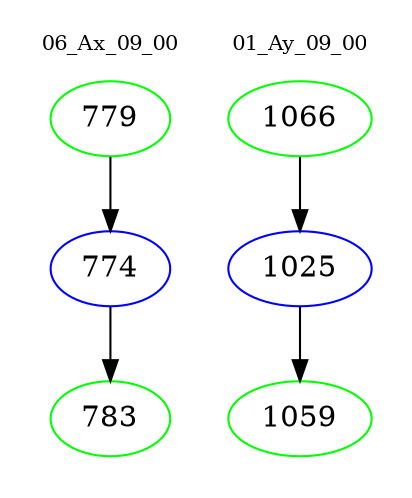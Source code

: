 digraph{
subgraph cluster_0 {
color = white
label = "06_Ax_09_00";
fontsize=10;
T0_779 [label="779", color="green"]
T0_779 -> T0_774 [color="black"]
T0_774 [label="774", color="blue"]
T0_774 -> T0_783 [color="black"]
T0_783 [label="783", color="green"]
}
subgraph cluster_1 {
color = white
label = "01_Ay_09_00";
fontsize=10;
T1_1066 [label="1066", color="green"]
T1_1066 -> T1_1025 [color="black"]
T1_1025 [label="1025", color="blue"]
T1_1025 -> T1_1059 [color="black"]
T1_1059 [label="1059", color="green"]
}
}

